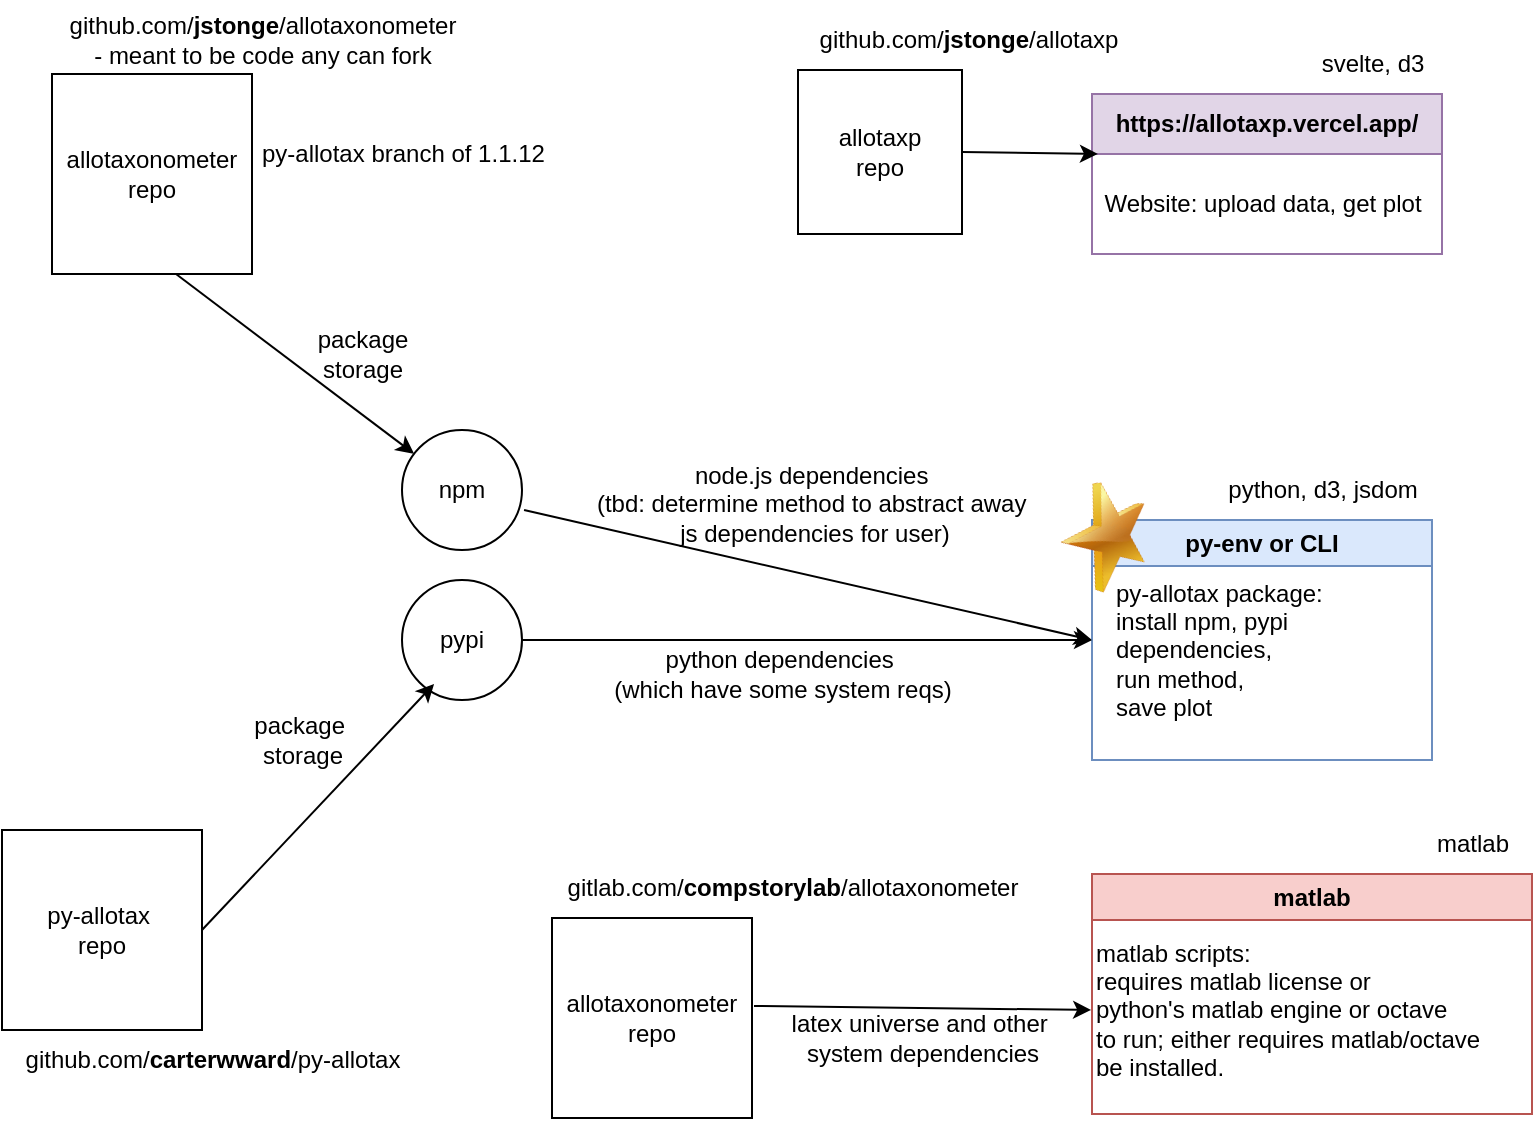 <mxfile version="24.8.6">
  <diagram name="Page-1" id="ZMV4DmxlQaIOeI6pwuCv">
    <mxGraphModel dx="851" dy="630" grid="1" gridSize="10" guides="1" tooltips="1" connect="1" arrows="1" fold="1" page="1" pageScale="1" pageWidth="850" pageHeight="1100" math="0" shadow="0">
      <root>
        <mxCell id="0" />
        <mxCell id="1" parent="0" />
        <mxCell id="OzxO1Z9Ibj85NB9k1Z00-22" value="" style="endArrow=classic;html=1;rounded=0;entryX=0;entryY=0.5;entryDx=0;entryDy=0;exitX=1.017;exitY=0.667;exitDx=0;exitDy=0;exitPerimeter=0;" parent="1" source="OzxO1Z9Ibj85NB9k1Z00-7" target="OzxO1Z9Ibj85NB9k1Z00-20" edge="1">
          <mxGeometry width="50" height="50" relative="1" as="geometry">
            <mxPoint x="90" y="190" as="sourcePoint" />
            <mxPoint x="450" y="230" as="targetPoint" />
            <Array as="points" />
          </mxGeometry>
        </mxCell>
        <mxCell id="OzxO1Z9Ibj85NB9k1Z00-1" value="https://allotaxp.vercel.app/" style="swimlane;whiteSpace=wrap;html=1;fillColor=#e1d5e7;strokeColor=#9673a6;startSize=30;" parent="1" vertex="1">
          <mxGeometry x="580" y="50" width="175" height="80" as="geometry" />
        </mxCell>
        <mxCell id="OzxO1Z9Ibj85NB9k1Z00-4" value="Website: upload data, get plot" style="text;align=center;verticalAlign=middle;resizable=0;points=[];autosize=1;strokeColor=none;fillColor=none;textShadow=0;html=1;" parent="OzxO1Z9Ibj85NB9k1Z00-1" vertex="1">
          <mxGeometry x="-5" y="40" width="180" height="30" as="geometry" />
        </mxCell>
        <mxCell id="OzxO1Z9Ibj85NB9k1Z00-6" value="allotaxonometer repo" style="whiteSpace=wrap;html=1;aspect=fixed;" parent="1" vertex="1">
          <mxGeometry x="60" y="40" width="100" height="100" as="geometry" />
        </mxCell>
        <mxCell id="OzxO1Z9Ibj85NB9k1Z00-7" value="npm" style="ellipse;whiteSpace=wrap;html=1;" parent="1" vertex="1">
          <mxGeometry x="235" y="218" width="60" height="60" as="geometry" />
        </mxCell>
        <mxCell id="OzxO1Z9Ibj85NB9k1Z00-8" value="pypi" style="ellipse;whiteSpace=wrap;html=1;" parent="1" vertex="1">
          <mxGeometry x="235" y="293" width="60" height="60" as="geometry" />
        </mxCell>
        <mxCell id="OzxO1Z9Ibj85NB9k1Z00-9" value="py-allotax&amp;nbsp;&lt;div&gt;repo&lt;/div&gt;" style="whiteSpace=wrap;html=1;aspect=fixed;" parent="1" vertex="1">
          <mxGeometry x="35" y="418" width="100" height="100" as="geometry" />
        </mxCell>
        <mxCell id="OzxO1Z9Ibj85NB9k1Z00-10" value="&lt;div&gt;&lt;span style=&quot;background-color: initial;&quot;&gt;github.com/&lt;b&gt;jstonge&lt;/b&gt;/allotaxonometer&lt;/span&gt;&lt;br&gt;&lt;/div&gt;&lt;div&gt;- meant to be code any can fork&lt;/div&gt;" style="text;html=1;align=center;verticalAlign=middle;resizable=0;points=[];autosize=1;strokeColor=none;fillColor=none;" parent="1" vertex="1">
          <mxGeometry x="55" y="3" width="220" height="40" as="geometry" />
        </mxCell>
        <mxCell id="OzxO1Z9Ibj85NB9k1Z00-11" value="&lt;div&gt;&lt;span style=&quot;background-color: initial;&quot;&gt;github.com/&lt;b&gt;carterwward&lt;/b&gt;/py-allotax&lt;/span&gt;&lt;br&gt;&lt;/div&gt;" style="text;html=1;align=center;verticalAlign=middle;resizable=0;points=[];autosize=1;strokeColor=none;fillColor=none;" parent="1" vertex="1">
          <mxGeometry x="35" y="518" width="210" height="30" as="geometry" />
        </mxCell>
        <mxCell id="OzxO1Z9Ibj85NB9k1Z00-12" value="allotaxonometer repo" style="whiteSpace=wrap;html=1;aspect=fixed;" parent="1" vertex="1">
          <mxGeometry x="310" y="462" width="100" height="100" as="geometry" />
        </mxCell>
        <mxCell id="OzxO1Z9Ibj85NB9k1Z00-13" value="gitlab.com/&lt;b&gt;compstorylab&lt;/b&gt;/allotaxonometer" style="text;html=1;align=center;verticalAlign=middle;resizable=0;points=[];autosize=1;strokeColor=none;fillColor=none;" parent="1" vertex="1">
          <mxGeometry x="305" y="432" width="250" height="30" as="geometry" />
        </mxCell>
        <mxCell id="OzxO1Z9Ibj85NB9k1Z00-15" value="svelte, d3" style="text;html=1;align=center;verticalAlign=middle;resizable=0;points=[];autosize=1;strokeColor=none;fillColor=none;" parent="1" vertex="1">
          <mxGeometry x="685" y="20" width="70" height="30" as="geometry" />
        </mxCell>
        <mxCell id="OzxO1Z9Ibj85NB9k1Z00-20" value="py-env or CLI" style="swimlane;whiteSpace=wrap;html=1;fillColor=#dae8fc;strokeColor=#6c8ebf;" parent="1" vertex="1">
          <mxGeometry x="580" y="263" width="170" height="120" as="geometry" />
        </mxCell>
        <mxCell id="OzxO1Z9Ibj85NB9k1Z00-21" value="py-allotax package:&amp;nbsp;&lt;div&gt;install npm, pypi&amp;nbsp;&lt;/div&gt;&lt;div&gt;dependencies,&amp;nbsp;&lt;div&gt;run method,&amp;nbsp;&lt;/div&gt;&lt;div&gt;save plot&lt;/div&gt;&lt;/div&gt;" style="text;html=1;align=left;verticalAlign=middle;resizable=0;points=[];autosize=1;strokeColor=none;fillColor=none;" parent="OzxO1Z9Ibj85NB9k1Z00-20" vertex="1">
          <mxGeometry x="10" y="20" width="130" height="90" as="geometry" />
        </mxCell>
        <mxCell id="Tg21E1QMRIyoOfRDBz5q-2" value="" style="image;html=1;image=img/lib/clip_art/general/Star_128x128.png;rotation=-15;" parent="OzxO1Z9Ibj85NB9k1Z00-20" vertex="1">
          <mxGeometry x="-18.15" y="-18.93" width="50" height="54" as="geometry" />
        </mxCell>
        <mxCell id="OzxO1Z9Ibj85NB9k1Z00-23" value="" style="endArrow=classic;html=1;rounded=0;exitX=1;exitY=0.5;exitDx=0;exitDy=0;entryX=0.267;entryY=0.867;entryDx=0;entryDy=0;entryPerimeter=0;" parent="1" source="OzxO1Z9Ibj85NB9k1Z00-9" target="OzxO1Z9Ibj85NB9k1Z00-8" edge="1">
          <mxGeometry width="50" height="50" relative="1" as="geometry">
            <mxPoint x="400" y="280" as="sourcePoint" />
            <mxPoint x="450" y="230" as="targetPoint" />
          </mxGeometry>
        </mxCell>
        <mxCell id="OzxO1Z9Ibj85NB9k1Z00-24" value="" style="endArrow=classic;html=1;rounded=0;entryX=0;entryY=0.5;entryDx=0;entryDy=0;exitX=1;exitY=0.5;exitDx=0;exitDy=0;" parent="1" source="OzxO1Z9Ibj85NB9k1Z00-8" target="OzxO1Z9Ibj85NB9k1Z00-20" edge="1">
          <mxGeometry width="50" height="50" relative="1" as="geometry">
            <mxPoint x="90" y="320" as="sourcePoint" />
            <mxPoint x="450" y="230" as="targetPoint" />
          </mxGeometry>
        </mxCell>
        <mxCell id="OzxO1Z9Ibj85NB9k1Z00-27" value="package&amp;nbsp;&lt;div&gt;storage&lt;/div&gt;" style="text;html=1;align=center;verticalAlign=middle;resizable=0;points=[];autosize=1;strokeColor=none;fillColor=none;" parent="1" vertex="1">
          <mxGeometry x="150" y="353" width="70" height="40" as="geometry" />
        </mxCell>
        <mxCell id="OzxO1Z9Ibj85NB9k1Z00-29" value="node.js&amp;nbsp;&lt;span style=&quot;background-color: initial;&quot;&gt;dependencies&amp;nbsp;&lt;/span&gt;&lt;div&gt;(tbd: determine method to abstract away&amp;nbsp;&lt;/div&gt;&lt;div&gt;js dependencies for user)&lt;/div&gt;" style="text;html=1;align=center;verticalAlign=middle;resizable=0;points=[];autosize=1;strokeColor=none;fillColor=none;" parent="1" vertex="1">
          <mxGeometry x="321" y="225" width="240" height="60" as="geometry" />
        </mxCell>
        <mxCell id="OzxO1Z9Ibj85NB9k1Z00-30" value="python&amp;nbsp;&lt;span style=&quot;background-color: initial;&quot;&gt;dependencies&amp;nbsp;&lt;/span&gt;&lt;div&gt;&lt;span style=&quot;background-color: initial;&quot;&gt;(which have some system reqs)&lt;/span&gt;&lt;/div&gt;" style="text;html=1;align=center;verticalAlign=middle;resizable=0;points=[];autosize=1;strokeColor=none;fillColor=none;" parent="1" vertex="1">
          <mxGeometry x="330" y="320" width="190" height="40" as="geometry" />
        </mxCell>
        <mxCell id="OzxO1Z9Ibj85NB9k1Z00-31" value="matlab" style="swimlane;whiteSpace=wrap;html=1;fillColor=#f8cecc;strokeColor=#b85450;" parent="1" vertex="1">
          <mxGeometry x="580" y="440" width="220" height="120" as="geometry" />
        </mxCell>
        <mxCell id="OzxO1Z9Ibj85NB9k1Z00-32" value="matlab scripts:&amp;nbsp;&lt;div&gt;requires matlab license or&amp;nbsp;&lt;div&gt;python&#39;s matlab engine or octave&amp;nbsp;&lt;/div&gt;&lt;div&gt;to run; either requires matlab/octave&amp;nbsp;&lt;/div&gt;&lt;div&gt;be installed.&lt;/div&gt;&lt;/div&gt;" style="text;html=1;align=left;verticalAlign=middle;resizable=0;points=[];autosize=1;strokeColor=none;fillColor=none;" parent="OzxO1Z9Ibj85NB9k1Z00-31" vertex="1">
          <mxGeometry y="23" width="220" height="90" as="geometry" />
        </mxCell>
        <mxCell id="OzxO1Z9Ibj85NB9k1Z00-36" value="matlab" style="text;html=1;align=center;verticalAlign=middle;resizable=0;points=[];autosize=1;strokeColor=none;fillColor=none;" parent="OzxO1Z9Ibj85NB9k1Z00-31" vertex="1">
          <mxGeometry x="160" y="-30" width="60" height="30" as="geometry" />
        </mxCell>
        <mxCell id="OzxO1Z9Ibj85NB9k1Z00-33" value="" style="endArrow=classic;html=1;rounded=0;exitX=1.01;exitY=0.44;exitDx=0;exitDy=0;exitPerimeter=0;entryX=-0.002;entryY=0.5;entryDx=0;entryDy=0;entryPerimeter=0;" parent="1" source="OzxO1Z9Ibj85NB9k1Z00-12" target="OzxO1Z9Ibj85NB9k1Z00-32" edge="1">
          <mxGeometry width="50" height="50" relative="1" as="geometry">
            <mxPoint x="400" y="280" as="sourcePoint" />
            <mxPoint x="450" y="230" as="targetPoint" />
          </mxGeometry>
        </mxCell>
        <mxCell id="OzxO1Z9Ibj85NB9k1Z00-34" value="&lt;div&gt;latex universe and other&amp;nbsp;&lt;/div&gt;&lt;div&gt;system&amp;nbsp;&lt;span style=&quot;background-color: initial;&quot;&gt;dependencies&lt;/span&gt;&lt;/div&gt;" style="text;html=1;align=center;verticalAlign=middle;resizable=0;points=[];autosize=1;strokeColor=none;fillColor=none;" parent="1" vertex="1">
          <mxGeometry x="420" y="502" width="150" height="40" as="geometry" />
        </mxCell>
        <mxCell id="OzxO1Z9Ibj85NB9k1Z00-35" value="python, d3, jsdom" style="text;html=1;align=center;verticalAlign=middle;resizable=0;points=[];autosize=1;strokeColor=none;fillColor=none;" parent="1" vertex="1">
          <mxGeometry x="635" y="233" width="120" height="30" as="geometry" />
        </mxCell>
        <mxCell id="OzxO1Z9Ibj85NB9k1Z00-38" value="allotaxp&lt;div&gt;repo&lt;/div&gt;" style="whiteSpace=wrap;html=1;aspect=fixed;" parent="1" vertex="1">
          <mxGeometry x="433" y="38" width="82" height="82" as="geometry" />
        </mxCell>
        <mxCell id="OzxO1Z9Ibj85NB9k1Z00-39" value="github.com/&lt;b&gt;jstonge&lt;/b&gt;/allotaxp" style="text;html=1;align=center;verticalAlign=middle;resizable=0;points=[];autosize=1;strokeColor=none;fillColor=none;" parent="1" vertex="1">
          <mxGeometry x="433" y="8" width="170" height="30" as="geometry" />
        </mxCell>
        <mxCell id="OzxO1Z9Ibj85NB9k1Z00-40" value="" style="endArrow=classic;html=1;rounded=0;exitX=1;exitY=0.5;exitDx=0;exitDy=0;entryX=0.017;entryY=0.375;entryDx=0;entryDy=0;entryPerimeter=0;" parent="1" source="OzxO1Z9Ibj85NB9k1Z00-38" target="OzxO1Z9Ibj85NB9k1Z00-1" edge="1">
          <mxGeometry width="50" height="50" relative="1" as="geometry">
            <mxPoint x="400" y="280" as="sourcePoint" />
            <mxPoint x="450" y="230" as="targetPoint" />
          </mxGeometry>
        </mxCell>
        <mxCell id="OzxO1Z9Ibj85NB9k1Z00-45" value="" style="endArrow=classic;html=1;rounded=0;exitX=0.62;exitY=1;exitDx=0;exitDy=0;exitPerimeter=0;" parent="1" source="OzxO1Z9Ibj85NB9k1Z00-6" target="OzxO1Z9Ibj85NB9k1Z00-7" edge="1">
          <mxGeometry width="50" height="50" relative="1" as="geometry">
            <mxPoint x="122" y="140" as="sourcePoint" />
            <mxPoint x="241" y="230" as="targetPoint" />
          </mxGeometry>
        </mxCell>
        <mxCell id="OzxO1Z9Ibj85NB9k1Z00-17" value="package&lt;div&gt;storage&lt;/div&gt;" style="text;html=1;align=center;verticalAlign=middle;resizable=0;points=[];autosize=1;strokeColor=none;fillColor=none;" parent="1" vertex="1">
          <mxGeometry x="180" y="160" width="70" height="40" as="geometry" />
        </mxCell>
        <mxCell id="Tg21E1QMRIyoOfRDBz5q-1" value="py-allotax branch of 1.1.12" style="text;html=1;align=left;verticalAlign=middle;resizable=0;points=[];autosize=1;strokeColor=none;fillColor=none;" parent="1" vertex="1">
          <mxGeometry x="163" y="65" width="160" height="30" as="geometry" />
        </mxCell>
      </root>
    </mxGraphModel>
  </diagram>
</mxfile>
